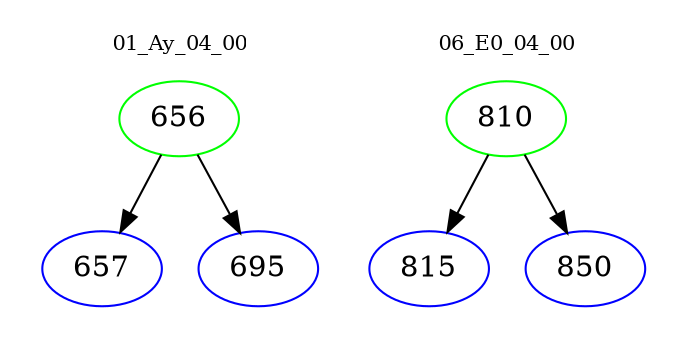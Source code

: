 digraph{
subgraph cluster_0 {
color = white
label = "01_Ay_04_00";
fontsize=10;
T0_656 [label="656", color="green"]
T0_656 -> T0_657 [color="black"]
T0_657 [label="657", color="blue"]
T0_656 -> T0_695 [color="black"]
T0_695 [label="695", color="blue"]
}
subgraph cluster_1 {
color = white
label = "06_E0_04_00";
fontsize=10;
T1_810 [label="810", color="green"]
T1_810 -> T1_815 [color="black"]
T1_815 [label="815", color="blue"]
T1_810 -> T1_850 [color="black"]
T1_850 [label="850", color="blue"]
}
}
